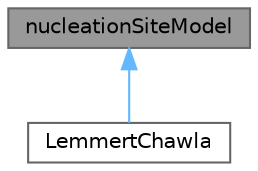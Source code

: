 digraph "nucleationSiteModel"
{
 // LATEX_PDF_SIZE
  bgcolor="transparent";
  edge [fontname=Helvetica,fontsize=10,labelfontname=Helvetica,labelfontsize=10];
  node [fontname=Helvetica,fontsize=10,shape=box,height=0.2,width=0.4];
  Node1 [id="Node000001",label="nucleationSiteModel",height=0.2,width=0.4,color="gray40", fillcolor="grey60", style="filled", fontcolor="black",tooltip="Base class for nucleation site density models."];
  Node1 -> Node2 [id="edge1_Node000001_Node000002",dir="back",color="steelblue1",style="solid",tooltip=" "];
  Node2 [id="Node000002",label="LemmertChawla",height=0.2,width=0.4,color="gray40", fillcolor="white", style="filled",URL="$classFoam_1_1wallBoilingModels_1_1nucleationSiteModels_1_1LemmertChawla.html",tooltip="A model for nucleation site density based on Lemmert-Chawla (1977) function and Egorov-Menter (2004) ..."];
}
